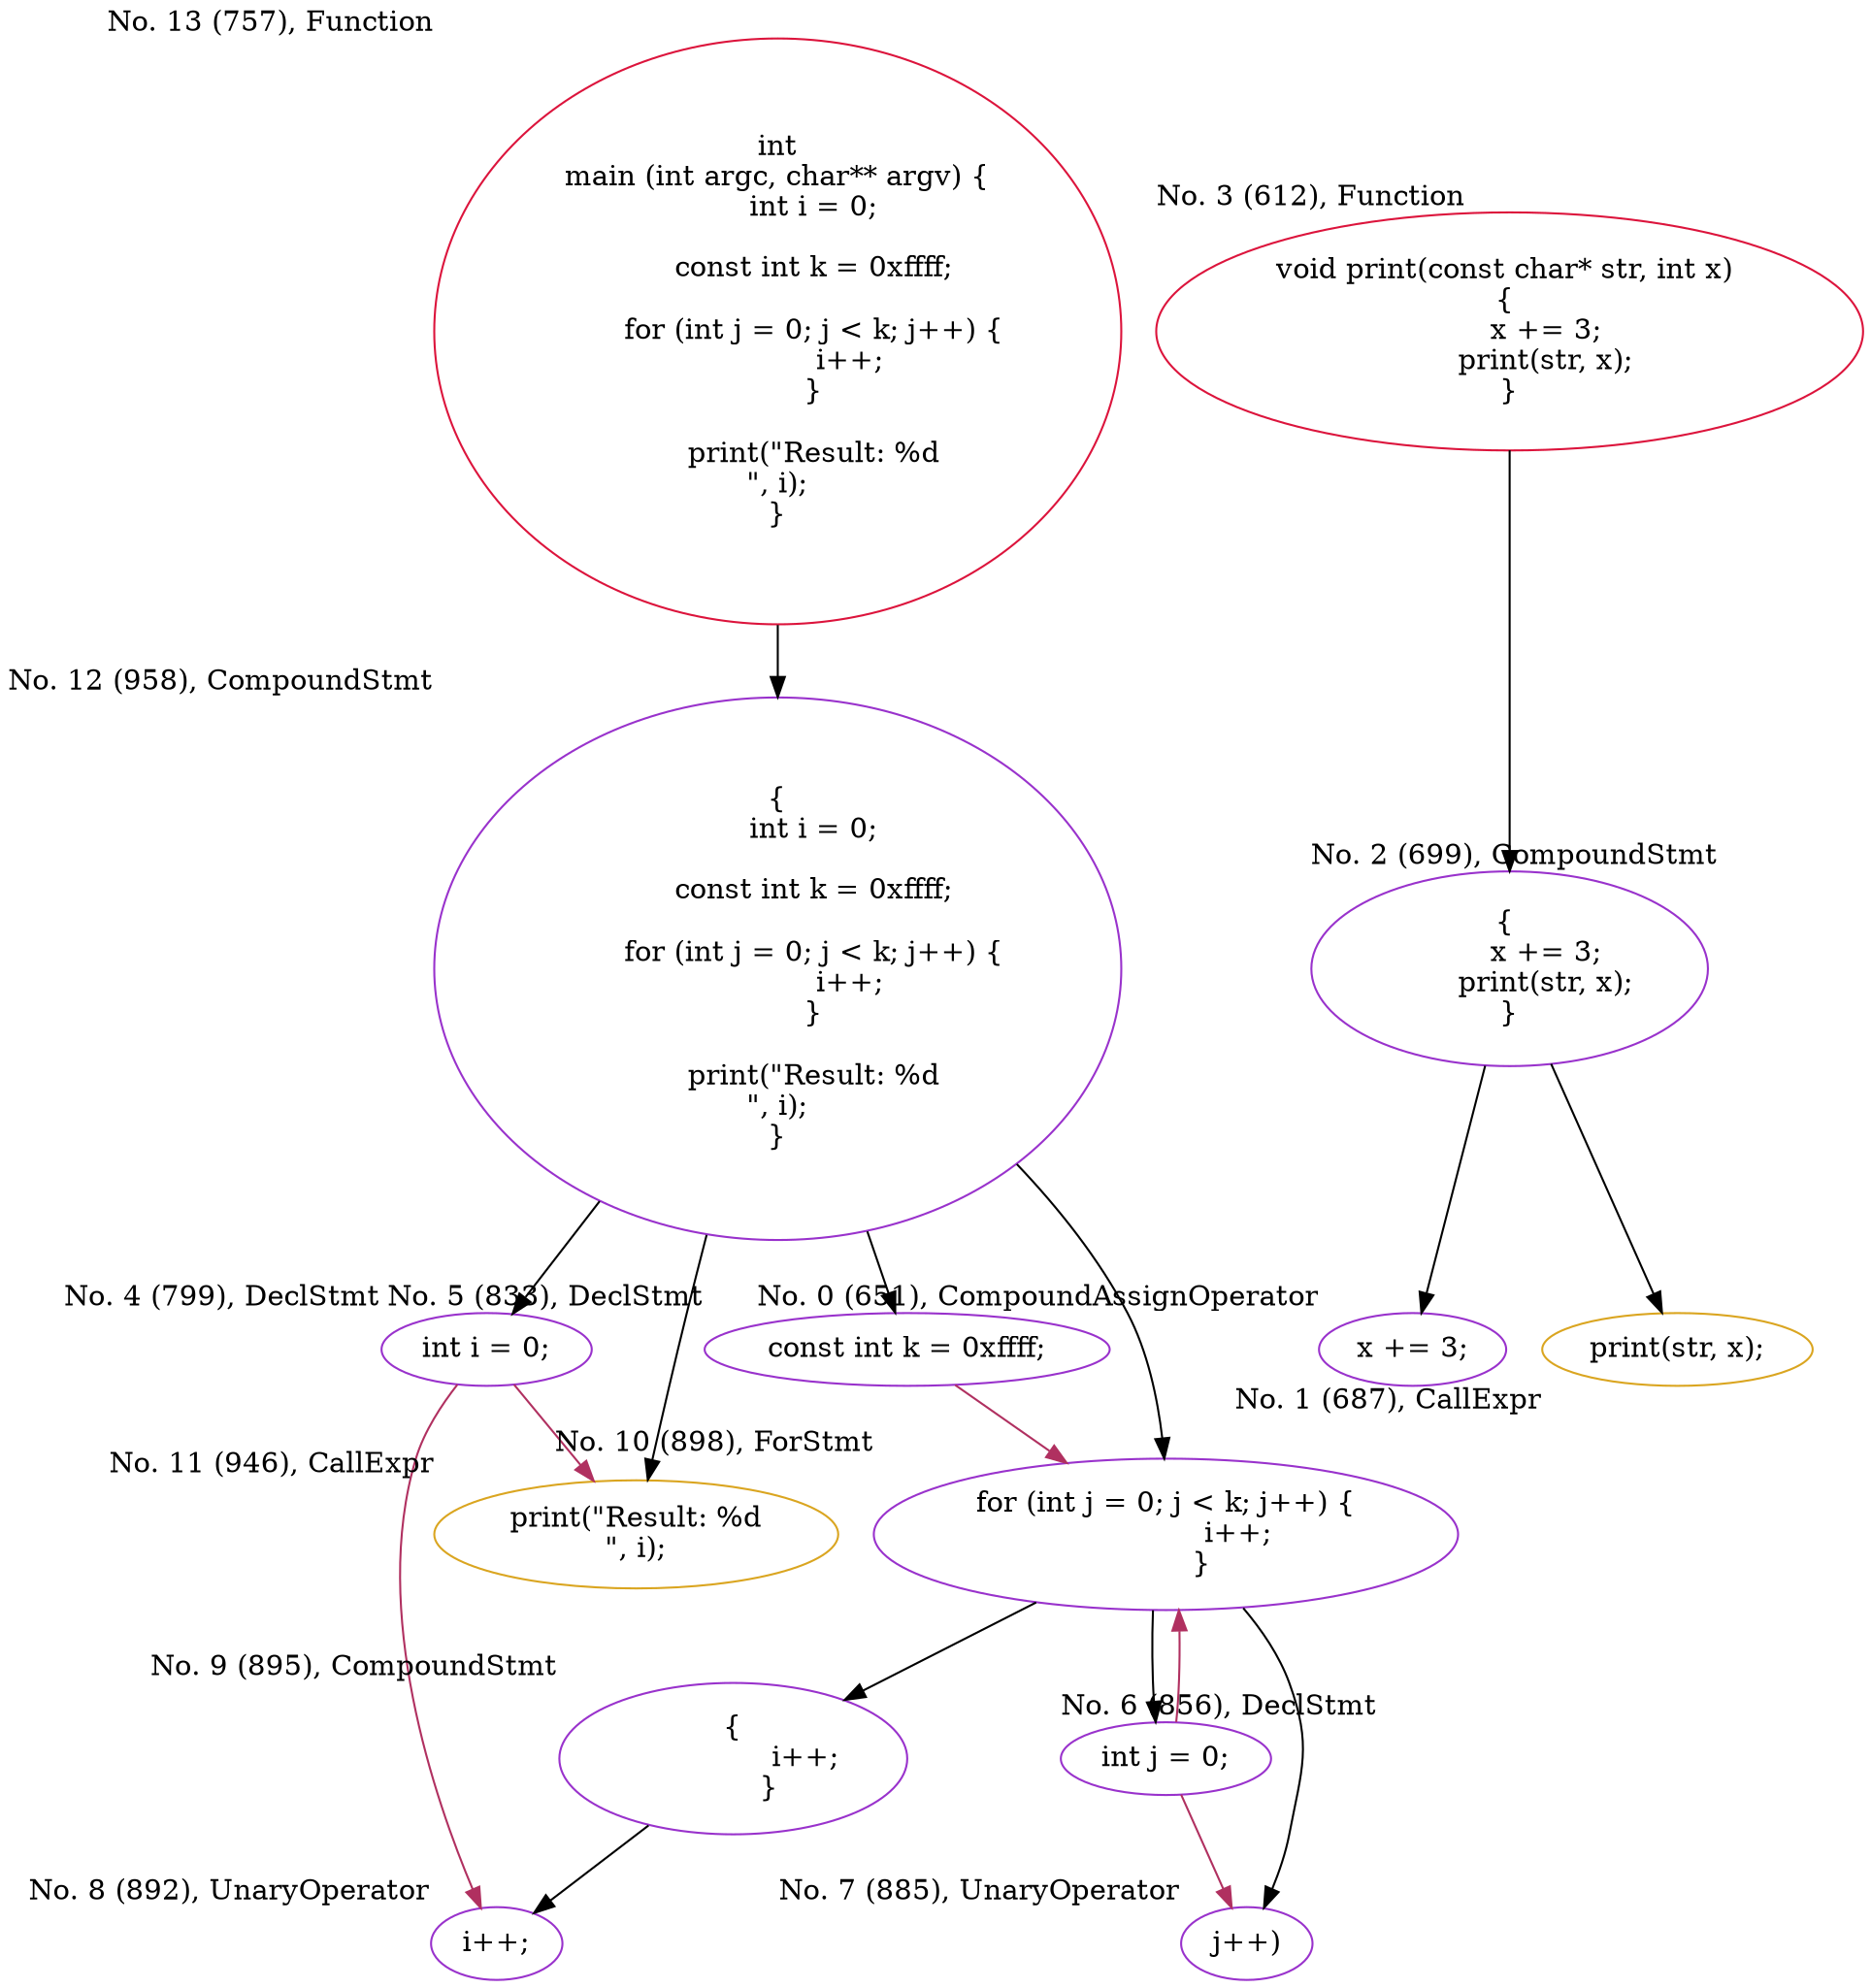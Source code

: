 digraph g {
forcelabels=true;
rankdir=TD;
13[label="int
main (int argc, char** argv) {
	int i = 0;
	
	const int k = 0xffff;

	for (int j = 0; j < k; j++) {
		i++;
	}

	print(\"Result: %d\n\", i);
}", xlabel="No. 13 (757), Function", color="crimson"];
0[label="x += 3;", xlabel="No. 0 (651), CompoundAssignOperator", color="darkorchid"];
1[label="print(str, x);", xlabel="No. 1 (687), CallExpr", color="goldenrod"];
2[label="{ 
	x += 3;
	print(str, x);
}", xlabel="No. 2 (699), CompoundStmt", color="darkorchid"];
3[label="void print(const char* str, int x) 
{ 
	x += 3;
	print(str, x);
}", xlabel="No. 3 (612), Function", color="crimson"];
4[label="int i = 0;", xlabel="No. 4 (799), DeclStmt", color="darkorchid"];
5[label="const int k = 0xffff;", xlabel="No. 5 (833), DeclStmt", color="darkorchid"];
6[label="int j = 0;", xlabel="No. 6 (856), DeclStmt", color="darkorchid"];
7[label="j++)", xlabel="No. 7 (885), UnaryOperator", color="darkorchid"];
8[label="i++;", xlabel="No. 8 (892), UnaryOperator", color="darkorchid"];
9[label="{
		i++;
	}", xlabel="No. 9 (895), CompoundStmt", color="darkorchid"];
10[label="for (int j = 0; j < k; j++) {
		i++;
	}", xlabel="No. 10 (898), ForStmt", color="darkorchid"];
11[label="print(\"Result: %d\n\", i);", xlabel="No. 11 (946), CallExpr", color="goldenrod"];
12[label="{
	int i = 0;
	
	const int k = 0xffff;

	for (int j = 0; j < k; j++) {
		i++;
	}

	print(\"Result: %d\n\", i);
}", xlabel="No. 12 (958), CompoundStmt", color="darkorchid"];
13 -> 12;
12 -> 4;
12 -> 5;
12 -> 10;
12 -> 11;
10 -> 6;
10 -> 7;
10 -> 9;
9 -> 8;
3 -> 2;
2 -> 0;
2 -> 1;
5 -> 10 [color=maroon];
4 -> 8 [color=maroon];
4 -> 11 [color=maroon];
6 -> 7 [color=maroon];
6 -> 10 [color=maroon];
}

